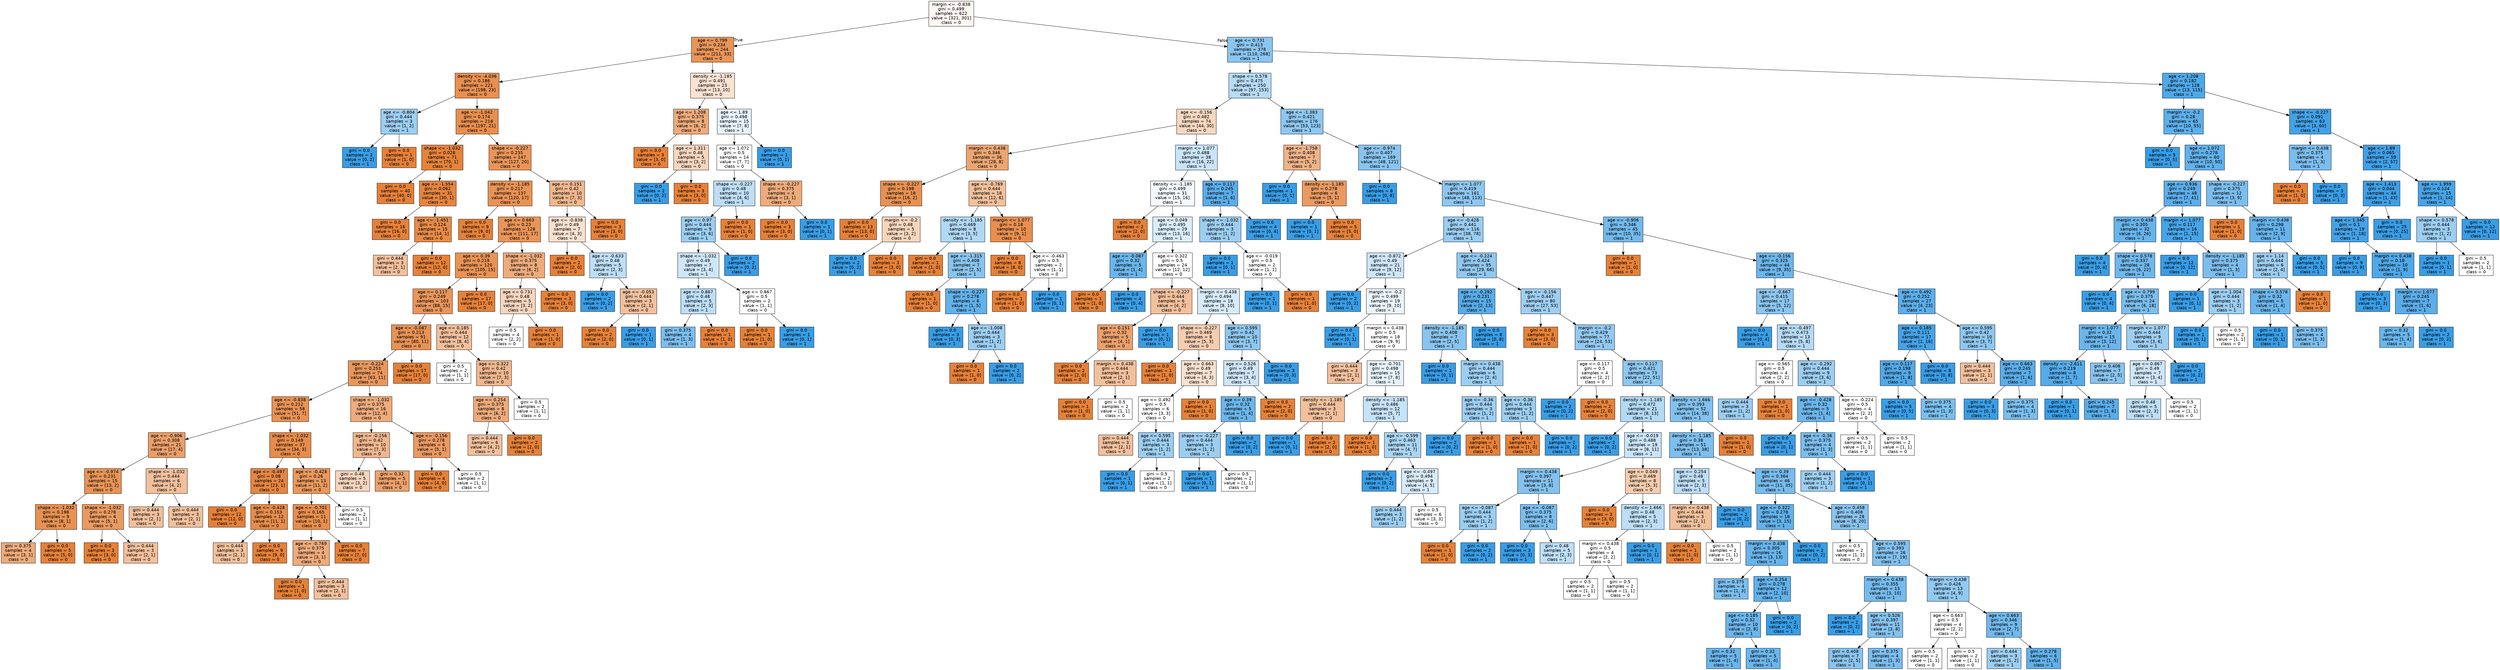 digraph Tree {
node [shape=box, style="filled", color="black", fontname="helvetica"] ;
edge [fontname="helvetica"] ;
0 [label="margin <= -0.838\ngini = 0.499\nsamples = 622\nvalue = [321, 301]\nclass = 0", fillcolor="#fdf7f3"] ;
1 [label="age <= 0.799\ngini = 0.234\nsamples = 244\nvalue = [211, 33]\nclass = 0", fillcolor="#e99558"] ;
0 -> 1 [labeldistance=2.5, labelangle=45, headlabel="True"] ;
2 [label="density <= -4.036\ngini = 0.186\nsamples = 221\nvalue = [198, 23]\nclass = 0", fillcolor="#e89050"] ;
1 -> 2 ;
3 [label="age <= -0.804\ngini = 0.444\nsamples = 3\nvalue = [1, 2]\nclass = 1", fillcolor="#9ccef2"] ;
2 -> 3 ;
4 [label="gini = 0.0\nsamples = 2\nvalue = [0, 2]\nclass = 1", fillcolor="#399de5"] ;
3 -> 4 ;
5 [label="gini = 0.0\nsamples = 1\nvalue = [1, 0]\nclass = 0", fillcolor="#e58139"] ;
3 -> 5 ;
6 [label="age <= -1.042\ngini = 0.174\nsamples = 218\nvalue = [197, 21]\nclass = 0", fillcolor="#e88e4e"] ;
2 -> 6 ;
7 [label="shape <= -1.032\ngini = 0.028\nsamples = 71\nvalue = [70, 1]\nclass = 0", fillcolor="#e5833c"] ;
6 -> 7 ;
8 [label="gini = 0.0\nsamples = 40\nvalue = [40, 0]\nclass = 0", fillcolor="#e58139"] ;
7 -> 8 ;
9 [label="age <= -1.554\ngini = 0.062\nsamples = 31\nvalue = [30, 1]\nclass = 0", fillcolor="#e68540"] ;
7 -> 9 ;
10 [label="gini = 0.0\nsamples = 16\nvalue = [16, 0]\nclass = 0", fillcolor="#e58139"] ;
9 -> 10 ;
11 [label="age <= -1.451\ngini = 0.124\nsamples = 15\nvalue = [14, 1]\nclass = 0", fillcolor="#e78a47"] ;
9 -> 11 ;
12 [label="gini = 0.444\nsamples = 3\nvalue = [2, 1]\nclass = 0", fillcolor="#f2c09c"] ;
11 -> 12 ;
13 [label="gini = 0.0\nsamples = 12\nvalue = [12, 0]\nclass = 0", fillcolor="#e58139"] ;
11 -> 13 ;
14 [label="shape <= -0.227\ngini = 0.235\nsamples = 147\nvalue = [127, 20]\nclass = 0", fillcolor="#e99558"] ;
6 -> 14 ;
15 [label="density <= -1.185\ngini = 0.217\nsamples = 137\nvalue = [120, 17]\nclass = 0", fillcolor="#e99355"] ;
14 -> 15 ;
16 [label="gini = 0.0\nsamples = 9\nvalue = [9, 0]\nclass = 0", fillcolor="#e58139"] ;
15 -> 16 ;
17 [label="age <= 0.663\ngini = 0.23\nsamples = 128\nvalue = [111, 17]\nclass = 0", fillcolor="#e99457"] ;
15 -> 17 ;
18 [label="age <= 0.39\ngini = 0.219\nsamples = 120\nvalue = [105, 15]\nclass = 0", fillcolor="#e99355"] ;
17 -> 18 ;
19 [label="age <= 0.117\ngini = 0.249\nsamples = 103\nvalue = [88, 15]\nclass = 0", fillcolor="#e9965b"] ;
18 -> 19 ;
20 [label="age <= -0.087\ngini = 0.213\nsamples = 91\nvalue = [80, 11]\nclass = 0", fillcolor="#e99254"] ;
19 -> 20 ;
21 [label="age <= -0.224\ngini = 0.253\nsamples = 74\nvalue = [63, 11]\nclass = 0", fillcolor="#ea975c"] ;
20 -> 21 ;
22 [label="age <= -0.838\ngini = 0.212\nsamples = 58\nvalue = [51, 7]\nclass = 0", fillcolor="#e99254"] ;
21 -> 22 ;
23 [label="age <= -0.906\ngini = 0.308\nsamples = 21\nvalue = [17, 4]\nclass = 0", fillcolor="#eb9f68"] ;
22 -> 23 ;
24 [label="age <= -0.974\ngini = 0.231\nsamples = 15\nvalue = [13, 2]\nclass = 0", fillcolor="#e99457"] ;
23 -> 24 ;
25 [label="shape <= -1.032\ngini = 0.198\nsamples = 9\nvalue = [8, 1]\nclass = 0", fillcolor="#e89152"] ;
24 -> 25 ;
26 [label="gini = 0.375\nsamples = 4\nvalue = [3, 1]\nclass = 0", fillcolor="#eeab7b"] ;
25 -> 26 ;
27 [label="gini = 0.0\nsamples = 5\nvalue = [5, 0]\nclass = 0", fillcolor="#e58139"] ;
25 -> 27 ;
28 [label="shape <= -1.032\ngini = 0.278\nsamples = 6\nvalue = [5, 1]\nclass = 0", fillcolor="#ea9a61"] ;
24 -> 28 ;
29 [label="gini = 0.0\nsamples = 3\nvalue = [3, 0]\nclass = 0", fillcolor="#e58139"] ;
28 -> 29 ;
30 [label="gini = 0.444\nsamples = 3\nvalue = [2, 1]\nclass = 0", fillcolor="#f2c09c"] ;
28 -> 30 ;
31 [label="shape <= -1.032\ngini = 0.444\nsamples = 6\nvalue = [4, 2]\nclass = 0", fillcolor="#f2c09c"] ;
23 -> 31 ;
32 [label="gini = 0.444\nsamples = 3\nvalue = [2, 1]\nclass = 0", fillcolor="#f2c09c"] ;
31 -> 32 ;
33 [label="gini = 0.444\nsamples = 3\nvalue = [2, 1]\nclass = 0", fillcolor="#f2c09c"] ;
31 -> 33 ;
34 [label="shape <= -1.032\ngini = 0.149\nsamples = 37\nvalue = [34, 3]\nclass = 0", fillcolor="#e78c4a"] ;
22 -> 34 ;
35 [label="age <= -0.497\ngini = 0.08\nsamples = 24\nvalue = [23, 1]\nclass = 0", fillcolor="#e68642"] ;
34 -> 35 ;
36 [label="gini = 0.0\nsamples = 12\nvalue = [12, 0]\nclass = 0", fillcolor="#e58139"] ;
35 -> 36 ;
37 [label="age <= -0.428\ngini = 0.153\nsamples = 12\nvalue = [11, 1]\nclass = 0", fillcolor="#e78c4b"] ;
35 -> 37 ;
38 [label="gini = 0.444\nsamples = 3\nvalue = [2, 1]\nclass = 0", fillcolor="#f2c09c"] ;
37 -> 38 ;
39 [label="gini = 0.0\nsamples = 9\nvalue = [9, 0]\nclass = 0", fillcolor="#e58139"] ;
37 -> 39 ;
40 [label="age <= -0.428\ngini = 0.26\nsamples = 13\nvalue = [11, 2]\nclass = 0", fillcolor="#ea985d"] ;
34 -> 40 ;
41 [label="age <= -0.701\ngini = 0.165\nsamples = 11\nvalue = [10, 1]\nclass = 0", fillcolor="#e88e4d"] ;
40 -> 41 ;
42 [label="age <= -0.769\ngini = 0.375\nsamples = 4\nvalue = [3, 1]\nclass = 0", fillcolor="#eeab7b"] ;
41 -> 42 ;
43 [label="gini = 0.0\nsamples = 1\nvalue = [1, 0]\nclass = 0", fillcolor="#e58139"] ;
42 -> 43 ;
44 [label="gini = 0.444\nsamples = 3\nvalue = [2, 1]\nclass = 0", fillcolor="#f2c09c"] ;
42 -> 44 ;
45 [label="gini = 0.0\nsamples = 7\nvalue = [7, 0]\nclass = 0", fillcolor="#e58139"] ;
41 -> 45 ;
46 [label="gini = 0.5\nsamples = 2\nvalue = [1, 1]\nclass = 0", fillcolor="#ffffff"] ;
40 -> 46 ;
47 [label="shape <= -1.032\ngini = 0.375\nsamples = 16\nvalue = [12, 4]\nclass = 0", fillcolor="#eeab7b"] ;
21 -> 47 ;
48 [label="age <= -0.156\ngini = 0.42\nsamples = 10\nvalue = [7, 3]\nclass = 0", fillcolor="#f0b78e"] ;
47 -> 48 ;
49 [label="gini = 0.48\nsamples = 5\nvalue = [3, 2]\nclass = 0", fillcolor="#f6d5bd"] ;
48 -> 49 ;
50 [label="gini = 0.32\nsamples = 5\nvalue = [4, 1]\nclass = 0", fillcolor="#eca06a"] ;
48 -> 50 ;
51 [label="age <= -0.156\ngini = 0.278\nsamples = 6\nvalue = [5, 1]\nclass = 0", fillcolor="#ea9a61"] ;
47 -> 51 ;
52 [label="gini = 0.0\nsamples = 4\nvalue = [4, 0]\nclass = 0", fillcolor="#e58139"] ;
51 -> 52 ;
53 [label="gini = 0.5\nsamples = 2\nvalue = [1, 1]\nclass = 0", fillcolor="#ffffff"] ;
51 -> 53 ;
54 [label="gini = 0.0\nsamples = 17\nvalue = [17, 0]\nclass = 0", fillcolor="#e58139"] ;
20 -> 54 ;
55 [label="age <= 0.185\ngini = 0.444\nsamples = 12\nvalue = [8, 4]\nclass = 0", fillcolor="#f2c09c"] ;
19 -> 55 ;
56 [label="gini = 0.5\nsamples = 2\nvalue = [1, 1]\nclass = 0", fillcolor="#ffffff"] ;
55 -> 56 ;
57 [label="age <= 0.322\ngini = 0.42\nsamples = 10\nvalue = [7, 3]\nclass = 0", fillcolor="#f0b78e"] ;
55 -> 57 ;
58 [label="age <= 0.254\ngini = 0.375\nsamples = 8\nvalue = [6, 2]\nclass = 0", fillcolor="#eeab7b"] ;
57 -> 58 ;
59 [label="gini = 0.444\nsamples = 6\nvalue = [4, 2]\nclass = 0", fillcolor="#f2c09c"] ;
58 -> 59 ;
60 [label="gini = 0.0\nsamples = 2\nvalue = [2, 0]\nclass = 0", fillcolor="#e58139"] ;
58 -> 60 ;
61 [label="gini = 0.5\nsamples = 2\nvalue = [1, 1]\nclass = 0", fillcolor="#ffffff"] ;
57 -> 61 ;
62 [label="gini = 0.0\nsamples = 17\nvalue = [17, 0]\nclass = 0", fillcolor="#e58139"] ;
18 -> 62 ;
63 [label="shape <= -1.032\ngini = 0.375\nsamples = 8\nvalue = [6, 2]\nclass = 0", fillcolor="#eeab7b"] ;
17 -> 63 ;
64 [label="age <= 0.731\ngini = 0.48\nsamples = 5\nvalue = [3, 2]\nclass = 0", fillcolor="#f6d5bd"] ;
63 -> 64 ;
65 [label="gini = 0.5\nsamples = 4\nvalue = [2, 2]\nclass = 0", fillcolor="#ffffff"] ;
64 -> 65 ;
66 [label="gini = 0.0\nsamples = 1\nvalue = [1, 0]\nclass = 0", fillcolor="#e58139"] ;
64 -> 66 ;
67 [label="gini = 0.0\nsamples = 3\nvalue = [3, 0]\nclass = 0", fillcolor="#e58139"] ;
63 -> 67 ;
68 [label="age <= 0.151\ngini = 0.42\nsamples = 10\nvalue = [7, 3]\nclass = 0", fillcolor="#f0b78e"] ;
14 -> 68 ;
69 [label="age <= -0.838\ngini = 0.49\nsamples = 7\nvalue = [4, 3]\nclass = 0", fillcolor="#f8e0ce"] ;
68 -> 69 ;
70 [label="gini = 0.0\nsamples = 2\nvalue = [2, 0]\nclass = 0", fillcolor="#e58139"] ;
69 -> 70 ;
71 [label="age <= -0.633\ngini = 0.48\nsamples = 5\nvalue = [2, 3]\nclass = 1", fillcolor="#bddef6"] ;
69 -> 71 ;
72 [label="gini = 0.0\nsamples = 2\nvalue = [0, 2]\nclass = 1", fillcolor="#399de5"] ;
71 -> 72 ;
73 [label="age <= -0.053\ngini = 0.444\nsamples = 3\nvalue = [2, 1]\nclass = 0", fillcolor="#f2c09c"] ;
71 -> 73 ;
74 [label="gini = 0.0\nsamples = 2\nvalue = [2, 0]\nclass = 0", fillcolor="#e58139"] ;
73 -> 74 ;
75 [label="gini = 0.0\nsamples = 1\nvalue = [0, 1]\nclass = 1", fillcolor="#399de5"] ;
73 -> 75 ;
76 [label="gini = 0.0\nsamples = 3\nvalue = [3, 0]\nclass = 0", fillcolor="#e58139"] ;
68 -> 76 ;
77 [label="density <= -1.185\ngini = 0.491\nsamples = 23\nvalue = [13, 10]\nclass = 0", fillcolor="#f9e2d1"] ;
1 -> 77 ;
78 [label="age <= 1.208\ngini = 0.375\nsamples = 8\nvalue = [6, 2]\nclass = 0", fillcolor="#eeab7b"] ;
77 -> 78 ;
79 [label="gini = 0.0\nsamples = 3\nvalue = [3, 0]\nclass = 0", fillcolor="#e58139"] ;
78 -> 79 ;
80 [label="age <= 1.311\ngini = 0.48\nsamples = 5\nvalue = [3, 2]\nclass = 0", fillcolor="#f6d5bd"] ;
78 -> 80 ;
81 [label="gini = 0.0\nsamples = 2\nvalue = [0, 2]\nclass = 1", fillcolor="#399de5"] ;
80 -> 81 ;
82 [label="gini = 0.0\nsamples = 3\nvalue = [3, 0]\nclass = 0", fillcolor="#e58139"] ;
80 -> 82 ;
83 [label="age <= 1.89\ngini = 0.498\nsamples = 15\nvalue = [7, 8]\nclass = 1", fillcolor="#e6f3fc"] ;
77 -> 83 ;
84 [label="age <= 1.072\ngini = 0.5\nsamples = 14\nvalue = [7, 7]\nclass = 0", fillcolor="#ffffff"] ;
83 -> 84 ;
85 [label="shape <= -0.227\ngini = 0.48\nsamples = 10\nvalue = [4, 6]\nclass = 1", fillcolor="#bddef6"] ;
84 -> 85 ;
86 [label="age <= 0.97\ngini = 0.444\nsamples = 9\nvalue = [3, 6]\nclass = 1", fillcolor="#9ccef2"] ;
85 -> 86 ;
87 [label="shape <= -1.032\ngini = 0.49\nsamples = 7\nvalue = [3, 4]\nclass = 1", fillcolor="#cee6f8"] ;
86 -> 87 ;
88 [label="age <= 0.867\ngini = 0.48\nsamples = 5\nvalue = [2, 3]\nclass = 1", fillcolor="#bddef6"] ;
87 -> 88 ;
89 [label="gini = 0.375\nsamples = 4\nvalue = [1, 3]\nclass = 1", fillcolor="#7bbeee"] ;
88 -> 89 ;
90 [label="gini = 0.0\nsamples = 1\nvalue = [1, 0]\nclass = 0", fillcolor="#e58139"] ;
88 -> 90 ;
91 [label="age <= 0.867\ngini = 0.5\nsamples = 2\nvalue = [1, 1]\nclass = 0", fillcolor="#ffffff"] ;
87 -> 91 ;
92 [label="gini = 0.0\nsamples = 1\nvalue = [1, 0]\nclass = 0", fillcolor="#e58139"] ;
91 -> 92 ;
93 [label="gini = 0.0\nsamples = 1\nvalue = [0, 1]\nclass = 1", fillcolor="#399de5"] ;
91 -> 93 ;
94 [label="gini = 0.0\nsamples = 2\nvalue = [0, 2]\nclass = 1", fillcolor="#399de5"] ;
86 -> 94 ;
95 [label="gini = 0.0\nsamples = 1\nvalue = [1, 0]\nclass = 0", fillcolor="#e58139"] ;
85 -> 95 ;
96 [label="shape <= -0.227\ngini = 0.375\nsamples = 4\nvalue = [3, 1]\nclass = 0", fillcolor="#eeab7b"] ;
84 -> 96 ;
97 [label="gini = 0.0\nsamples = 3\nvalue = [3, 0]\nclass = 0", fillcolor="#e58139"] ;
96 -> 97 ;
98 [label="gini = 0.0\nsamples = 1\nvalue = [0, 1]\nclass = 1", fillcolor="#399de5"] ;
96 -> 98 ;
99 [label="gini = 0.0\nsamples = 1\nvalue = [0, 1]\nclass = 1", fillcolor="#399de5"] ;
83 -> 99 ;
100 [label="age <= 0.731\ngini = 0.413\nsamples = 378\nvalue = [110, 268]\nclass = 1", fillcolor="#8ac5f0"] ;
0 -> 100 [labeldistance=2.5, labelangle=-45, headlabel="False"] ;
101 [label="shape <= 0.578\ngini = 0.475\nsamples = 250\nvalue = [97, 153]\nclass = 1", fillcolor="#b7dbf5"] ;
100 -> 101 ;
102 [label="age <= -0.156\ngini = 0.482\nsamples = 74\nvalue = [44, 30]\nclass = 0", fillcolor="#f7d7c0"] ;
101 -> 102 ;
103 [label="margin <= 0.438\ngini = 0.346\nsamples = 36\nvalue = [28, 8]\nclass = 0", fillcolor="#eca572"] ;
102 -> 103 ;
104 [label="shape <= -0.227\ngini = 0.198\nsamples = 18\nvalue = [16, 2]\nclass = 0", fillcolor="#e89152"] ;
103 -> 104 ;
105 [label="gini = 0.0\nsamples = 13\nvalue = [13, 0]\nclass = 0", fillcolor="#e58139"] ;
104 -> 105 ;
106 [label="margin <= -0.2\ngini = 0.48\nsamples = 5\nvalue = [3, 2]\nclass = 0", fillcolor="#f6d5bd"] ;
104 -> 106 ;
107 [label="gini = 0.0\nsamples = 2\nvalue = [0, 2]\nclass = 1", fillcolor="#399de5"] ;
106 -> 107 ;
108 [label="gini = 0.0\nsamples = 3\nvalue = [3, 0]\nclass = 0", fillcolor="#e58139"] ;
106 -> 108 ;
109 [label="age <= -0.769\ngini = 0.444\nsamples = 18\nvalue = [12, 6]\nclass = 0", fillcolor="#f2c09c"] ;
103 -> 109 ;
110 [label="density <= -1.185\ngini = 0.469\nsamples = 8\nvalue = [3, 5]\nclass = 1", fillcolor="#b0d8f5"] ;
109 -> 110 ;
111 [label="gini = 0.0\nsamples = 1\nvalue = [1, 0]\nclass = 0", fillcolor="#e58139"] ;
110 -> 111 ;
112 [label="age <= -1.315\ngini = 0.408\nsamples = 7\nvalue = [2, 5]\nclass = 1", fillcolor="#88c4ef"] ;
110 -> 112 ;
113 [label="gini = 0.0\nsamples = 1\nvalue = [1, 0]\nclass = 0", fillcolor="#e58139"] ;
112 -> 113 ;
114 [label="shape <= -0.227\ngini = 0.278\nsamples = 6\nvalue = [1, 5]\nclass = 1", fillcolor="#61b1ea"] ;
112 -> 114 ;
115 [label="gini = 0.0\nsamples = 3\nvalue = [0, 3]\nclass = 1", fillcolor="#399de5"] ;
114 -> 115 ;
116 [label="age <= -1.008\ngini = 0.444\nsamples = 3\nvalue = [1, 2]\nclass = 1", fillcolor="#9ccef2"] ;
114 -> 116 ;
117 [label="gini = 0.0\nsamples = 1\nvalue = [1, 0]\nclass = 0", fillcolor="#e58139"] ;
116 -> 117 ;
118 [label="gini = 0.0\nsamples = 2\nvalue = [0, 2]\nclass = 1", fillcolor="#399de5"] ;
116 -> 118 ;
119 [label="margin <= 1.077\ngini = 0.18\nsamples = 10\nvalue = [9, 1]\nclass = 0", fillcolor="#e88f4f"] ;
109 -> 119 ;
120 [label="gini = 0.0\nsamples = 8\nvalue = [8, 0]\nclass = 0", fillcolor="#e58139"] ;
119 -> 120 ;
121 [label="age <= -0.463\ngini = 0.5\nsamples = 2\nvalue = [1, 1]\nclass = 0", fillcolor="#ffffff"] ;
119 -> 121 ;
122 [label="gini = 0.0\nsamples = 1\nvalue = [1, 0]\nclass = 0", fillcolor="#e58139"] ;
121 -> 122 ;
123 [label="gini = 0.0\nsamples = 1\nvalue = [0, 1]\nclass = 1", fillcolor="#399de5"] ;
121 -> 123 ;
124 [label="margin <= 1.077\ngini = 0.488\nsamples = 38\nvalue = [16, 22]\nclass = 1", fillcolor="#c9e4f8"] ;
102 -> 124 ;
125 [label="density <= -1.185\ngini = 0.499\nsamples = 31\nvalue = [15, 16]\nclass = 1", fillcolor="#f3f9fd"] ;
124 -> 125 ;
126 [label="gini = 0.0\nsamples = 2\nvalue = [2, 0]\nclass = 0", fillcolor="#e58139"] ;
125 -> 126 ;
127 [label="age <= 0.049\ngini = 0.495\nsamples = 29\nvalue = [13, 16]\nclass = 1", fillcolor="#daedfa"] ;
125 -> 127 ;
128 [label="age <= -0.087\ngini = 0.32\nsamples = 5\nvalue = [1, 4]\nclass = 1", fillcolor="#6ab6ec"] ;
127 -> 128 ;
129 [label="gini = 0.0\nsamples = 1\nvalue = [1, 0]\nclass = 0", fillcolor="#e58139"] ;
128 -> 129 ;
130 [label="gini = 0.0\nsamples = 4\nvalue = [0, 4]\nclass = 1", fillcolor="#399de5"] ;
128 -> 130 ;
131 [label="age <= 0.322\ngini = 0.5\nsamples = 24\nvalue = [12, 12]\nclass = 0", fillcolor="#ffffff"] ;
127 -> 131 ;
132 [label="shape <= -0.227\ngini = 0.444\nsamples = 6\nvalue = [4, 2]\nclass = 0", fillcolor="#f2c09c"] ;
131 -> 132 ;
133 [label="age <= 0.151\ngini = 0.32\nsamples = 5\nvalue = [4, 1]\nclass = 0", fillcolor="#eca06a"] ;
132 -> 133 ;
134 [label="gini = 0.0\nsamples = 2\nvalue = [2, 0]\nclass = 0", fillcolor="#e58139"] ;
133 -> 134 ;
135 [label="margin <= 0.438\ngini = 0.444\nsamples = 3\nvalue = [2, 1]\nclass = 0", fillcolor="#f2c09c"] ;
133 -> 135 ;
136 [label="gini = 0.0\nsamples = 1\nvalue = [1, 0]\nclass = 0", fillcolor="#e58139"] ;
135 -> 136 ;
137 [label="gini = 0.5\nsamples = 2\nvalue = [1, 1]\nclass = 0", fillcolor="#ffffff"] ;
135 -> 137 ;
138 [label="gini = 0.0\nsamples = 1\nvalue = [0, 1]\nclass = 1", fillcolor="#399de5"] ;
132 -> 138 ;
139 [label="margin <= 0.438\ngini = 0.494\nsamples = 18\nvalue = [8, 10]\nclass = 1", fillcolor="#d7ebfa"] ;
131 -> 139 ;
140 [label="shape <= -0.227\ngini = 0.469\nsamples = 8\nvalue = [5, 3]\nclass = 0", fillcolor="#f5cdb0"] ;
139 -> 140 ;
141 [label="gini = 0.0\nsamples = 1\nvalue = [1, 0]\nclass = 0", fillcolor="#e58139"] ;
140 -> 141 ;
142 [label="age <= 0.663\ngini = 0.49\nsamples = 7\nvalue = [4, 3]\nclass = 0", fillcolor="#f8e0ce"] ;
140 -> 142 ;
143 [label="age <= 0.492\ngini = 0.5\nsamples = 6\nvalue = [3, 3]\nclass = 0", fillcolor="#ffffff"] ;
142 -> 143 ;
144 [label="gini = 0.444\nsamples = 3\nvalue = [2, 1]\nclass = 0", fillcolor="#f2c09c"] ;
143 -> 144 ;
145 [label="age <= 0.595\ngini = 0.444\nsamples = 3\nvalue = [1, 2]\nclass = 1", fillcolor="#9ccef2"] ;
143 -> 145 ;
146 [label="gini = 0.0\nsamples = 1\nvalue = [0, 1]\nclass = 1", fillcolor="#399de5"] ;
145 -> 146 ;
147 [label="gini = 0.5\nsamples = 2\nvalue = [1, 1]\nclass = 0", fillcolor="#ffffff"] ;
145 -> 147 ;
148 [label="gini = 0.0\nsamples = 1\nvalue = [1, 0]\nclass = 0", fillcolor="#e58139"] ;
142 -> 148 ;
149 [label="age <= 0.595\ngini = 0.42\nsamples = 10\nvalue = [3, 7]\nclass = 1", fillcolor="#8ec7f0"] ;
139 -> 149 ;
150 [label="age <= 0.526\ngini = 0.49\nsamples = 7\nvalue = [3, 4]\nclass = 1", fillcolor="#cee6f8"] ;
149 -> 150 ;
151 [label="age <= 0.39\ngini = 0.32\nsamples = 5\nvalue = [1, 4]\nclass = 1", fillcolor="#6ab6ec"] ;
150 -> 151 ;
152 [label="shape <= -0.227\ngini = 0.444\nsamples = 3\nvalue = [1, 2]\nclass = 1", fillcolor="#9ccef2"] ;
151 -> 152 ;
153 [label="gini = 0.0\nsamples = 1\nvalue = [0, 1]\nclass = 1", fillcolor="#399de5"] ;
152 -> 153 ;
154 [label="gini = 0.5\nsamples = 2\nvalue = [1, 1]\nclass = 0", fillcolor="#ffffff"] ;
152 -> 154 ;
155 [label="gini = 0.0\nsamples = 2\nvalue = [0, 2]\nclass = 1", fillcolor="#399de5"] ;
151 -> 155 ;
156 [label="gini = 0.0\nsamples = 2\nvalue = [2, 0]\nclass = 0", fillcolor="#e58139"] ;
150 -> 156 ;
157 [label="gini = 0.0\nsamples = 3\nvalue = [0, 3]\nclass = 1", fillcolor="#399de5"] ;
149 -> 157 ;
158 [label="age <= 0.117\ngini = 0.245\nsamples = 7\nvalue = [1, 6]\nclass = 1", fillcolor="#5aade9"] ;
124 -> 158 ;
159 [label="shape <= -1.032\ngini = 0.444\nsamples = 3\nvalue = [1, 2]\nclass = 1", fillcolor="#9ccef2"] ;
158 -> 159 ;
160 [label="gini = 0.0\nsamples = 1\nvalue = [0, 1]\nclass = 1", fillcolor="#399de5"] ;
159 -> 160 ;
161 [label="age <= -0.019\ngini = 0.5\nsamples = 2\nvalue = [1, 1]\nclass = 0", fillcolor="#ffffff"] ;
159 -> 161 ;
162 [label="gini = 0.0\nsamples = 1\nvalue = [0, 1]\nclass = 1", fillcolor="#399de5"] ;
161 -> 162 ;
163 [label="gini = 0.0\nsamples = 1\nvalue = [1, 0]\nclass = 0", fillcolor="#e58139"] ;
161 -> 163 ;
164 [label="gini = 0.0\nsamples = 4\nvalue = [0, 4]\nclass = 1", fillcolor="#399de5"] ;
158 -> 164 ;
165 [label="age <= -1.383\ngini = 0.421\nsamples = 176\nvalue = [53, 123]\nclass = 1", fillcolor="#8ec7f0"] ;
101 -> 165 ;
166 [label="age <= -1.758\ngini = 0.408\nsamples = 7\nvalue = [5, 2]\nclass = 0", fillcolor="#efb388"] ;
165 -> 166 ;
167 [label="gini = 0.0\nsamples = 1\nvalue = [0, 1]\nclass = 1", fillcolor="#399de5"] ;
166 -> 167 ;
168 [label="density <= -1.185\ngini = 0.278\nsamples = 6\nvalue = [5, 1]\nclass = 0", fillcolor="#ea9a61"] ;
166 -> 168 ;
169 [label="gini = 0.0\nsamples = 1\nvalue = [0, 1]\nclass = 1", fillcolor="#399de5"] ;
168 -> 169 ;
170 [label="gini = 0.0\nsamples = 5\nvalue = [5, 0]\nclass = 0", fillcolor="#e58139"] ;
168 -> 170 ;
171 [label="age <= -0.974\ngini = 0.407\nsamples = 169\nvalue = [48, 121]\nclass = 1", fillcolor="#88c4ef"] ;
165 -> 171 ;
172 [label="gini = 0.0\nsamples = 8\nvalue = [0, 8]\nclass = 1", fillcolor="#399de5"] ;
171 -> 172 ;
173 [label="margin <= 1.077\ngini = 0.419\nsamples = 161\nvalue = [48, 113]\nclass = 1", fillcolor="#8dc7f0"] ;
171 -> 173 ;
174 [label="age <= -0.428\ngini = 0.441\nsamples = 116\nvalue = [38, 78]\nclass = 1", fillcolor="#99cdf2"] ;
173 -> 174 ;
175 [label="age <= -0.872\ngini = 0.49\nsamples = 21\nvalue = [9, 12]\nclass = 1", fillcolor="#cee6f8"] ;
174 -> 175 ;
176 [label="gini = 0.0\nsamples = 2\nvalue = [0, 2]\nclass = 1", fillcolor="#399de5"] ;
175 -> 176 ;
177 [label="margin <= -0.2\ngini = 0.499\nsamples = 19\nvalue = [9, 10]\nclass = 1", fillcolor="#ebf5fc"] ;
175 -> 177 ;
178 [label="gini = 0.0\nsamples = 1\nvalue = [0, 1]\nclass = 1", fillcolor="#399de5"] ;
177 -> 178 ;
179 [label="margin <= 0.438\ngini = 0.5\nsamples = 18\nvalue = [9, 9]\nclass = 0", fillcolor="#ffffff"] ;
177 -> 179 ;
180 [label="gini = 0.444\nsamples = 3\nvalue = [2, 1]\nclass = 0", fillcolor="#f2c09c"] ;
179 -> 180 ;
181 [label="age <= -0.701\ngini = 0.498\nsamples = 15\nvalue = [7, 8]\nclass = 1", fillcolor="#e6f3fc"] ;
179 -> 181 ;
182 [label="density <= -1.185\ngini = 0.444\nsamples = 3\nvalue = [2, 1]\nclass = 0", fillcolor="#f2c09c"] ;
181 -> 182 ;
183 [label="gini = 0.0\nsamples = 1\nvalue = [0, 1]\nclass = 1", fillcolor="#399de5"] ;
182 -> 183 ;
184 [label="gini = 0.0\nsamples = 2\nvalue = [2, 0]\nclass = 0", fillcolor="#e58139"] ;
182 -> 184 ;
185 [label="density <= -1.185\ngini = 0.486\nsamples = 12\nvalue = [5, 7]\nclass = 1", fillcolor="#c6e3f8"] ;
181 -> 185 ;
186 [label="gini = 0.0\nsamples = 1\nvalue = [1, 0]\nclass = 0", fillcolor="#e58139"] ;
185 -> 186 ;
187 [label="age <= -0.599\ngini = 0.463\nsamples = 11\nvalue = [4, 7]\nclass = 1", fillcolor="#aad5f4"] ;
185 -> 187 ;
188 [label="gini = 0.0\nsamples = 2\nvalue = [0, 2]\nclass = 1", fillcolor="#399de5"] ;
187 -> 188 ;
189 [label="age <= -0.497\ngini = 0.494\nsamples = 9\nvalue = [4, 5]\nclass = 1", fillcolor="#d7ebfa"] ;
187 -> 189 ;
190 [label="gini = 0.444\nsamples = 3\nvalue = [1, 2]\nclass = 1", fillcolor="#9ccef2"] ;
189 -> 190 ;
191 [label="gini = 0.5\nsamples = 6\nvalue = [3, 3]\nclass = 0", fillcolor="#ffffff"] ;
189 -> 191 ;
192 [label="age <= -0.224\ngini = 0.424\nsamples = 95\nvalue = [29, 66]\nclass = 1", fillcolor="#90c8f0"] ;
174 -> 192 ;
193 [label="age <= -0.292\ngini = 0.231\nsamples = 15\nvalue = [2, 13]\nclass = 1", fillcolor="#57ace9"] ;
192 -> 193 ;
194 [label="density <= -1.185\ngini = 0.408\nsamples = 7\nvalue = [2, 5]\nclass = 1", fillcolor="#88c4ef"] ;
193 -> 194 ;
195 [label="gini = 0.0\nsamples = 1\nvalue = [0, 1]\nclass = 1", fillcolor="#399de5"] ;
194 -> 195 ;
196 [label="margin <= 0.438\ngini = 0.444\nsamples = 6\nvalue = [2, 4]\nclass = 1", fillcolor="#9ccef2"] ;
194 -> 196 ;
197 [label="age <= -0.36\ngini = 0.444\nsamples = 3\nvalue = [1, 2]\nclass = 1", fillcolor="#9ccef2"] ;
196 -> 197 ;
198 [label="gini = 0.0\nsamples = 2\nvalue = [0, 2]\nclass = 1", fillcolor="#399de5"] ;
197 -> 198 ;
199 [label="gini = 0.0\nsamples = 1\nvalue = [1, 0]\nclass = 0", fillcolor="#e58139"] ;
197 -> 199 ;
200 [label="age <= -0.36\ngini = 0.444\nsamples = 3\nvalue = [1, 2]\nclass = 1", fillcolor="#9ccef2"] ;
196 -> 200 ;
201 [label="gini = 0.0\nsamples = 1\nvalue = [1, 0]\nclass = 0", fillcolor="#e58139"] ;
200 -> 201 ;
202 [label="gini = 0.0\nsamples = 2\nvalue = [0, 2]\nclass = 1", fillcolor="#399de5"] ;
200 -> 202 ;
203 [label="gini = 0.0\nsamples = 8\nvalue = [0, 8]\nclass = 1", fillcolor="#399de5"] ;
193 -> 203 ;
204 [label="age <= -0.156\ngini = 0.447\nsamples = 80\nvalue = [27, 53]\nclass = 1", fillcolor="#9ecff2"] ;
192 -> 204 ;
205 [label="gini = 0.0\nsamples = 3\nvalue = [3, 0]\nclass = 0", fillcolor="#e58139"] ;
204 -> 205 ;
206 [label="margin <= -0.2\ngini = 0.429\nsamples = 77\nvalue = [24, 53]\nclass = 1", fillcolor="#93c9f1"] ;
204 -> 206 ;
207 [label="age <= 0.117\ngini = 0.5\nsamples = 4\nvalue = [2, 2]\nclass = 0", fillcolor="#ffffff"] ;
206 -> 207 ;
208 [label="gini = 0.0\nsamples = 2\nvalue = [0, 2]\nclass = 1", fillcolor="#399de5"] ;
207 -> 208 ;
209 [label="gini = 0.0\nsamples = 2\nvalue = [2, 0]\nclass = 0", fillcolor="#e58139"] ;
207 -> 209 ;
210 [label="age <= 0.117\ngini = 0.421\nsamples = 73\nvalue = [22, 51]\nclass = 1", fillcolor="#8ec7f0"] ;
206 -> 210 ;
211 [label="density <= -1.185\ngini = 0.472\nsamples = 21\nvalue = [8, 13]\nclass = 1", fillcolor="#b3d9f5"] ;
210 -> 211 ;
212 [label="gini = 0.0\nsamples = 2\nvalue = [0, 2]\nclass = 1", fillcolor="#399de5"] ;
211 -> 212 ;
213 [label="age <= -0.019\ngini = 0.488\nsamples = 19\nvalue = [8, 11]\nclass = 1", fillcolor="#c9e4f8"] ;
211 -> 213 ;
214 [label="margin <= 0.438\ngini = 0.397\nsamples = 11\nvalue = [3, 8]\nclass = 1", fillcolor="#83c2ef"] ;
213 -> 214 ;
215 [label="age <= -0.087\ngini = 0.444\nsamples = 3\nvalue = [1, 2]\nclass = 1", fillcolor="#9ccef2"] ;
214 -> 215 ;
216 [label="gini = 0.0\nsamples = 1\nvalue = [1, 0]\nclass = 0", fillcolor="#e58139"] ;
215 -> 216 ;
217 [label="gini = 0.0\nsamples = 2\nvalue = [0, 2]\nclass = 1", fillcolor="#399de5"] ;
215 -> 217 ;
218 [label="age <= -0.087\ngini = 0.375\nsamples = 8\nvalue = [2, 6]\nclass = 1", fillcolor="#7bbeee"] ;
214 -> 218 ;
219 [label="gini = 0.0\nsamples = 3\nvalue = [0, 3]\nclass = 1", fillcolor="#399de5"] ;
218 -> 219 ;
220 [label="gini = 0.48\nsamples = 5\nvalue = [2, 3]\nclass = 1", fillcolor="#bddef6"] ;
218 -> 220 ;
221 [label="age <= 0.049\ngini = 0.469\nsamples = 8\nvalue = [5, 3]\nclass = 0", fillcolor="#f5cdb0"] ;
213 -> 221 ;
222 [label="gini = 0.0\nsamples = 3\nvalue = [3, 0]\nclass = 0", fillcolor="#e58139"] ;
221 -> 222 ;
223 [label="density <= 1.666\ngini = 0.48\nsamples = 5\nvalue = [2, 3]\nclass = 1", fillcolor="#bddef6"] ;
221 -> 223 ;
224 [label="margin <= 0.438\ngini = 0.5\nsamples = 4\nvalue = [2, 2]\nclass = 0", fillcolor="#ffffff"] ;
223 -> 224 ;
225 [label="gini = 0.5\nsamples = 2\nvalue = [1, 1]\nclass = 0", fillcolor="#ffffff"] ;
224 -> 225 ;
226 [label="gini = 0.5\nsamples = 2\nvalue = [1, 1]\nclass = 0", fillcolor="#ffffff"] ;
224 -> 226 ;
227 [label="gini = 0.0\nsamples = 1\nvalue = [0, 1]\nclass = 1", fillcolor="#399de5"] ;
223 -> 227 ;
228 [label="density <= 1.666\ngini = 0.393\nsamples = 52\nvalue = [14, 38]\nclass = 1", fillcolor="#82c1ef"] ;
210 -> 228 ;
229 [label="density <= -1.185\ngini = 0.38\nsamples = 51\nvalue = [13, 38]\nclass = 1", fillcolor="#7dbfee"] ;
228 -> 229 ;
230 [label="age <= 0.254\ngini = 0.48\nsamples = 5\nvalue = [2, 3]\nclass = 1", fillcolor="#bddef6"] ;
229 -> 230 ;
231 [label="margin <= 0.438\ngini = 0.444\nsamples = 3\nvalue = [2, 1]\nclass = 0", fillcolor="#f2c09c"] ;
230 -> 231 ;
232 [label="gini = 0.0\nsamples = 1\nvalue = [1, 0]\nclass = 0", fillcolor="#e58139"] ;
231 -> 232 ;
233 [label="gini = 0.5\nsamples = 2\nvalue = [1, 1]\nclass = 0", fillcolor="#ffffff"] ;
231 -> 233 ;
234 [label="gini = 0.0\nsamples = 2\nvalue = [0, 2]\nclass = 1", fillcolor="#399de5"] ;
230 -> 234 ;
235 [label="age <= 0.39\ngini = 0.364\nsamples = 46\nvalue = [11, 35]\nclass = 1", fillcolor="#77bced"] ;
229 -> 235 ;
236 [label="age <= 0.322\ngini = 0.278\nsamples = 18\nvalue = [3, 15]\nclass = 1", fillcolor="#61b1ea"] ;
235 -> 236 ;
237 [label="margin <= 0.438\ngini = 0.305\nsamples = 16\nvalue = [3, 13]\nclass = 1", fillcolor="#67b4eb"] ;
236 -> 237 ;
238 [label="gini = 0.375\nsamples = 4\nvalue = [1, 3]\nclass = 1", fillcolor="#7bbeee"] ;
237 -> 238 ;
239 [label="age <= 0.254\ngini = 0.278\nsamples = 12\nvalue = [2, 10]\nclass = 1", fillcolor="#61b1ea"] ;
237 -> 239 ;
240 [label="age <= 0.185\ngini = 0.32\nsamples = 10\nvalue = [2, 8]\nclass = 1", fillcolor="#6ab6ec"] ;
239 -> 240 ;
241 [label="gini = 0.32\nsamples = 5\nvalue = [1, 4]\nclass = 1", fillcolor="#6ab6ec"] ;
240 -> 241 ;
242 [label="gini = 0.32\nsamples = 5\nvalue = [1, 4]\nclass = 1", fillcolor="#6ab6ec"] ;
240 -> 242 ;
243 [label="gini = 0.0\nsamples = 2\nvalue = [0, 2]\nclass = 1", fillcolor="#399de5"] ;
239 -> 243 ;
244 [label="gini = 0.0\nsamples = 2\nvalue = [0, 2]\nclass = 1", fillcolor="#399de5"] ;
236 -> 244 ;
245 [label="age <= 0.458\ngini = 0.408\nsamples = 28\nvalue = [8, 20]\nclass = 1", fillcolor="#88c4ef"] ;
235 -> 245 ;
246 [label="gini = 0.5\nsamples = 2\nvalue = [1, 1]\nclass = 0", fillcolor="#ffffff"] ;
245 -> 246 ;
247 [label="age <= 0.595\ngini = 0.393\nsamples = 26\nvalue = [7, 19]\nclass = 1", fillcolor="#82c1ef"] ;
245 -> 247 ;
248 [label="margin <= 0.438\ngini = 0.355\nsamples = 13\nvalue = [3, 10]\nclass = 1", fillcolor="#74baed"] ;
247 -> 248 ;
249 [label="gini = 0.0\nsamples = 2\nvalue = [0, 2]\nclass = 1", fillcolor="#399de5"] ;
248 -> 249 ;
250 [label="age <= 0.526\ngini = 0.397\nsamples = 11\nvalue = [3, 8]\nclass = 1", fillcolor="#83c2ef"] ;
248 -> 250 ;
251 [label="gini = 0.408\nsamples = 7\nvalue = [2, 5]\nclass = 1", fillcolor="#88c4ef"] ;
250 -> 251 ;
252 [label="gini = 0.375\nsamples = 4\nvalue = [1, 3]\nclass = 1", fillcolor="#7bbeee"] ;
250 -> 252 ;
253 [label="margin <= 0.438\ngini = 0.426\nsamples = 13\nvalue = [4, 9]\nclass = 1", fillcolor="#91c9f1"] ;
247 -> 253 ;
254 [label="age <= 0.663\ngini = 0.5\nsamples = 4\nvalue = [2, 2]\nclass = 0", fillcolor="#ffffff"] ;
253 -> 254 ;
255 [label="gini = 0.5\nsamples = 2\nvalue = [1, 1]\nclass = 0", fillcolor="#ffffff"] ;
254 -> 255 ;
256 [label="gini = 0.5\nsamples = 2\nvalue = [1, 1]\nclass = 0", fillcolor="#ffffff"] ;
254 -> 256 ;
257 [label="age <= 0.663\ngini = 0.346\nsamples = 9\nvalue = [2, 7]\nclass = 1", fillcolor="#72b9ec"] ;
253 -> 257 ;
258 [label="gini = 0.444\nsamples = 3\nvalue = [1, 2]\nclass = 1", fillcolor="#9ccef2"] ;
257 -> 258 ;
259 [label="gini = 0.278\nsamples = 6\nvalue = [1, 5]\nclass = 1", fillcolor="#61b1ea"] ;
257 -> 259 ;
260 [label="gini = 0.0\nsamples = 1\nvalue = [1, 0]\nclass = 0", fillcolor="#e58139"] ;
228 -> 260 ;
261 [label="age <= -0.906\ngini = 0.346\nsamples = 45\nvalue = [10, 35]\nclass = 1", fillcolor="#72b9ec"] ;
173 -> 261 ;
262 [label="gini = 0.0\nsamples = 1\nvalue = [1, 0]\nclass = 0", fillcolor="#e58139"] ;
261 -> 262 ;
263 [label="age <= -0.156\ngini = 0.325\nsamples = 44\nvalue = [9, 35]\nclass = 1", fillcolor="#6cb6ec"] ;
261 -> 263 ;
264 [label="age <= -0.667\ngini = 0.415\nsamples = 17\nvalue = [5, 12]\nclass = 1", fillcolor="#8bc6f0"] ;
263 -> 264 ;
265 [label="gini = 0.0\nsamples = 4\nvalue = [0, 4]\nclass = 1", fillcolor="#399de5"] ;
264 -> 265 ;
266 [label="age <= -0.497\ngini = 0.473\nsamples = 13\nvalue = [5, 8]\nclass = 1", fillcolor="#b5daf5"] ;
264 -> 266 ;
267 [label="age <= -0.565\ngini = 0.5\nsamples = 4\nvalue = [2, 2]\nclass = 0", fillcolor="#ffffff"] ;
266 -> 267 ;
268 [label="gini = 0.444\nsamples = 3\nvalue = [1, 2]\nclass = 1", fillcolor="#9ccef2"] ;
267 -> 268 ;
269 [label="gini = 0.0\nsamples = 1\nvalue = [1, 0]\nclass = 0", fillcolor="#e58139"] ;
267 -> 269 ;
270 [label="age <= -0.292\ngini = 0.444\nsamples = 9\nvalue = [3, 6]\nclass = 1", fillcolor="#9ccef2"] ;
266 -> 270 ;
271 [label="age <= -0.428\ngini = 0.32\nsamples = 5\nvalue = [1, 4]\nclass = 1", fillcolor="#6ab6ec"] ;
270 -> 271 ;
272 [label="gini = 0.0\nsamples = 1\nvalue = [0, 1]\nclass = 1", fillcolor="#399de5"] ;
271 -> 272 ;
273 [label="age <= -0.36\ngini = 0.375\nsamples = 4\nvalue = [1, 3]\nclass = 1", fillcolor="#7bbeee"] ;
271 -> 273 ;
274 [label="gini = 0.444\nsamples = 3\nvalue = [1, 2]\nclass = 1", fillcolor="#9ccef2"] ;
273 -> 274 ;
275 [label="gini = 0.0\nsamples = 1\nvalue = [0, 1]\nclass = 1", fillcolor="#399de5"] ;
273 -> 275 ;
276 [label="age <= -0.224\ngini = 0.5\nsamples = 4\nvalue = [2, 2]\nclass = 0", fillcolor="#ffffff"] ;
270 -> 276 ;
277 [label="gini = 0.5\nsamples = 2\nvalue = [1, 1]\nclass = 0", fillcolor="#ffffff"] ;
276 -> 277 ;
278 [label="gini = 0.5\nsamples = 2\nvalue = [1, 1]\nclass = 0", fillcolor="#ffffff"] ;
276 -> 278 ;
279 [label="age <= 0.492\ngini = 0.252\nsamples = 27\nvalue = [4, 23]\nclass = 1", fillcolor="#5baeea"] ;
263 -> 279 ;
280 [label="age <= 0.185\ngini = 0.111\nsamples = 17\nvalue = [1, 16]\nclass = 1", fillcolor="#45a3e7"] ;
279 -> 280 ;
281 [label="age <= 0.117\ngini = 0.198\nsamples = 9\nvalue = [1, 8]\nclass = 1", fillcolor="#52a9e8"] ;
280 -> 281 ;
282 [label="gini = 0.0\nsamples = 5\nvalue = [0, 5]\nclass = 1", fillcolor="#399de5"] ;
281 -> 282 ;
283 [label="gini = 0.375\nsamples = 4\nvalue = [1, 3]\nclass = 1", fillcolor="#7bbeee"] ;
281 -> 283 ;
284 [label="gini = 0.0\nsamples = 8\nvalue = [0, 8]\nclass = 1", fillcolor="#399de5"] ;
280 -> 284 ;
285 [label="age <= 0.595\ngini = 0.42\nsamples = 10\nvalue = [3, 7]\nclass = 1", fillcolor="#8ec7f0"] ;
279 -> 285 ;
286 [label="gini = 0.444\nsamples = 3\nvalue = [2, 1]\nclass = 0", fillcolor="#f2c09c"] ;
285 -> 286 ;
287 [label="age <= 0.663\ngini = 0.245\nsamples = 7\nvalue = [1, 6]\nclass = 1", fillcolor="#5aade9"] ;
285 -> 287 ;
288 [label="gini = 0.0\nsamples = 3\nvalue = [0, 3]\nclass = 1", fillcolor="#399de5"] ;
287 -> 288 ;
289 [label="gini = 0.375\nsamples = 4\nvalue = [1, 3]\nclass = 1", fillcolor="#7bbeee"] ;
287 -> 289 ;
290 [label="age <= 1.208\ngini = 0.182\nsamples = 128\nvalue = [13, 115]\nclass = 1", fillcolor="#4fa8e8"] ;
100 -> 290 ;
291 [label="margin <= -0.2\ngini = 0.26\nsamples = 65\nvalue = [10, 55]\nclass = 1", fillcolor="#5dafea"] ;
290 -> 291 ;
292 [label="gini = 0.0\nsamples = 5\nvalue = [0, 5]\nclass = 1", fillcolor="#399de5"] ;
291 -> 292 ;
293 [label="age <= 1.072\ngini = 0.278\nsamples = 60\nvalue = [10, 50]\nclass = 1", fillcolor="#61b1ea"] ;
291 -> 293 ;
294 [label="age <= 0.936\ngini = 0.249\nsamples = 48\nvalue = [7, 41]\nclass = 1", fillcolor="#5baee9"] ;
293 -> 294 ;
295 [label="margin <= 0.438\ngini = 0.305\nsamples = 32\nvalue = [6, 26]\nclass = 1", fillcolor="#67b4eb"] ;
294 -> 295 ;
296 [label="gini = 0.0\nsamples = 4\nvalue = [0, 4]\nclass = 1", fillcolor="#399de5"] ;
295 -> 296 ;
297 [label="shape <= 0.578\ngini = 0.337\nsamples = 28\nvalue = [6, 22]\nclass = 1", fillcolor="#6fb8ec"] ;
295 -> 297 ;
298 [label="gini = 0.0\nsamples = 4\nvalue = [0, 4]\nclass = 1", fillcolor="#399de5"] ;
297 -> 298 ;
299 [label="age <= 0.799\ngini = 0.375\nsamples = 24\nvalue = [6, 18]\nclass = 1", fillcolor="#7bbeee"] ;
297 -> 299 ;
300 [label="margin <= 1.077\ngini = 0.32\nsamples = 15\nvalue = [3, 12]\nclass = 1", fillcolor="#6ab6ec"] ;
299 -> 300 ;
301 [label="density <= -2.611\ngini = 0.219\nsamples = 8\nvalue = [1, 7]\nclass = 1", fillcolor="#55abe9"] ;
300 -> 301 ;
302 [label="gini = 0.0\nsamples = 1\nvalue = [0, 1]\nclass = 1", fillcolor="#399de5"] ;
301 -> 302 ;
303 [label="gini = 0.245\nsamples = 7\nvalue = [1, 6]\nclass = 1", fillcolor="#5aade9"] ;
301 -> 303 ;
304 [label="gini = 0.408\nsamples = 7\nvalue = [2, 5]\nclass = 1", fillcolor="#88c4ef"] ;
300 -> 304 ;
305 [label="margin <= 1.077\ngini = 0.444\nsamples = 9\nvalue = [3, 6]\nclass = 1", fillcolor="#9ccef2"] ;
299 -> 305 ;
306 [label="age <= 0.867\ngini = 0.49\nsamples = 7\nvalue = [3, 4]\nclass = 1", fillcolor="#cee6f8"] ;
305 -> 306 ;
307 [label="gini = 0.48\nsamples = 5\nvalue = [2, 3]\nclass = 1", fillcolor="#bddef6"] ;
306 -> 307 ;
308 [label="gini = 0.5\nsamples = 2\nvalue = [1, 1]\nclass = 0", fillcolor="#ffffff"] ;
306 -> 308 ;
309 [label="gini = 0.0\nsamples = 2\nvalue = [0, 2]\nclass = 1", fillcolor="#399de5"] ;
305 -> 309 ;
310 [label="margin <= 1.077\ngini = 0.117\nsamples = 16\nvalue = [1, 15]\nclass = 1", fillcolor="#46a4e7"] ;
294 -> 310 ;
311 [label="gini = 0.0\nsamples = 12\nvalue = [0, 12]\nclass = 1", fillcolor="#399de5"] ;
310 -> 311 ;
312 [label="density <= -1.185\ngini = 0.375\nsamples = 4\nvalue = [1, 3]\nclass = 1", fillcolor="#7bbeee"] ;
310 -> 312 ;
313 [label="gini = 0.0\nsamples = 1\nvalue = [0, 1]\nclass = 1", fillcolor="#399de5"] ;
312 -> 313 ;
314 [label="age <= 1.004\ngini = 0.444\nsamples = 3\nvalue = [1, 2]\nclass = 1", fillcolor="#9ccef2"] ;
312 -> 314 ;
315 [label="gini = 0.0\nsamples = 1\nvalue = [0, 1]\nclass = 1", fillcolor="#399de5"] ;
314 -> 315 ;
316 [label="gini = 0.5\nsamples = 2\nvalue = [1, 1]\nclass = 0", fillcolor="#ffffff"] ;
314 -> 316 ;
317 [label="shape <= -0.227\ngini = 0.375\nsamples = 12\nvalue = [3, 9]\nclass = 1", fillcolor="#7bbeee"] ;
293 -> 317 ;
318 [label="gini = 0.0\nsamples = 1\nvalue = [1, 0]\nclass = 0", fillcolor="#e58139"] ;
317 -> 318 ;
319 [label="margin <= 0.438\ngini = 0.298\nsamples = 11\nvalue = [2, 9]\nclass = 1", fillcolor="#65b3eb"] ;
317 -> 319 ;
320 [label="age <= 1.14\ngini = 0.444\nsamples = 6\nvalue = [2, 4]\nclass = 1", fillcolor="#9ccef2"] ;
319 -> 320 ;
321 [label="shape <= 0.578\ngini = 0.32\nsamples = 5\nvalue = [1, 4]\nclass = 1", fillcolor="#6ab6ec"] ;
320 -> 321 ;
322 [label="gini = 0.0\nsamples = 1\nvalue = [0, 1]\nclass = 1", fillcolor="#399de5"] ;
321 -> 322 ;
323 [label="gini = 0.375\nsamples = 4\nvalue = [1, 3]\nclass = 1", fillcolor="#7bbeee"] ;
321 -> 323 ;
324 [label="gini = 0.0\nsamples = 1\nvalue = [1, 0]\nclass = 0", fillcolor="#e58139"] ;
320 -> 324 ;
325 [label="gini = 0.0\nsamples = 5\nvalue = [0, 5]\nclass = 1", fillcolor="#399de5"] ;
319 -> 325 ;
326 [label="shape <= -0.227\ngini = 0.091\nsamples = 63\nvalue = [3, 60]\nclass = 1", fillcolor="#43a2e6"] ;
290 -> 326 ;
327 [label="margin <= 0.438\ngini = 0.375\nsamples = 4\nvalue = [1, 3]\nclass = 1", fillcolor="#7bbeee"] ;
326 -> 327 ;
328 [label="gini = 0.0\nsamples = 1\nvalue = [1, 0]\nclass = 0", fillcolor="#e58139"] ;
327 -> 328 ;
329 [label="gini = 0.0\nsamples = 3\nvalue = [0, 3]\nclass = 1", fillcolor="#399de5"] ;
327 -> 329 ;
330 [label="age <= 1.89\ngini = 0.065\nsamples = 59\nvalue = [2, 57]\nclass = 1", fillcolor="#40a0e6"] ;
326 -> 330 ;
331 [label="age <= 1.413\ngini = 0.044\nsamples = 44\nvalue = [1, 43]\nclass = 1", fillcolor="#3e9fe6"] ;
330 -> 331 ;
332 [label="age <= 1.345\ngini = 0.1\nsamples = 19\nvalue = [1, 18]\nclass = 1", fillcolor="#44a2e6"] ;
331 -> 332 ;
333 [label="gini = 0.0\nsamples = 9\nvalue = [0, 9]\nclass = 1", fillcolor="#399de5"] ;
332 -> 333 ;
334 [label="margin <= 0.438\ngini = 0.18\nsamples = 10\nvalue = [1, 9]\nclass = 1", fillcolor="#4fa8e8"] ;
332 -> 334 ;
335 [label="gini = 0.0\nsamples = 3\nvalue = [0, 3]\nclass = 1", fillcolor="#399de5"] ;
334 -> 335 ;
336 [label="margin <= 1.077\ngini = 0.245\nsamples = 7\nvalue = [1, 6]\nclass = 1", fillcolor="#5aade9"] ;
334 -> 336 ;
337 [label="gini = 0.32\nsamples = 5\nvalue = [1, 4]\nclass = 1", fillcolor="#6ab6ec"] ;
336 -> 337 ;
338 [label="gini = 0.0\nsamples = 2\nvalue = [0, 2]\nclass = 1", fillcolor="#399de5"] ;
336 -> 338 ;
339 [label="gini = 0.0\nsamples = 25\nvalue = [0, 25]\nclass = 1", fillcolor="#399de5"] ;
331 -> 339 ;
340 [label="age <= 1.959\ngini = 0.124\nsamples = 15\nvalue = [1, 14]\nclass = 1", fillcolor="#47a4e7"] ;
330 -> 340 ;
341 [label="shape <= 0.578\ngini = 0.444\nsamples = 3\nvalue = [1, 2]\nclass = 1", fillcolor="#9ccef2"] ;
340 -> 341 ;
342 [label="gini = 0.0\nsamples = 1\nvalue = [0, 1]\nclass = 1", fillcolor="#399de5"] ;
341 -> 342 ;
343 [label="gini = 0.5\nsamples = 2\nvalue = [1, 1]\nclass = 0", fillcolor="#ffffff"] ;
341 -> 343 ;
344 [label="gini = 0.0\nsamples = 12\nvalue = [0, 12]\nclass = 1", fillcolor="#399de5"] ;
340 -> 344 ;
}
